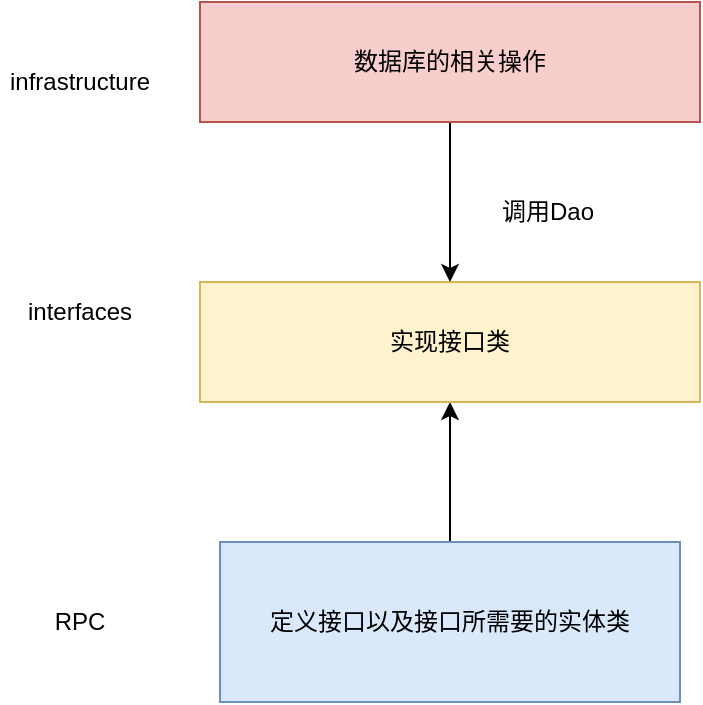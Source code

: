 <mxfile version="22.1.5" type="github">
  <diagram name="第 1 页" id="rWaKnwqJQ8q0o11JriqI">
    <mxGraphModel dx="1002" dy="543" grid="1" gridSize="10" guides="1" tooltips="1" connect="1" arrows="1" fold="1" page="1" pageScale="1" pageWidth="827" pageHeight="1169" math="0" shadow="0">
      <root>
        <mxCell id="0" />
        <mxCell id="1" parent="0" />
        <mxCell id="aHVAtBqqu75yX_2XQAnd-3" value="" style="edgeStyle=orthogonalEdgeStyle;rounded=0;orthogonalLoop=1;jettySize=auto;html=1;" parent="1" source="aHVAtBqqu75yX_2XQAnd-1" target="aHVAtBqqu75yX_2XQAnd-2" edge="1">
          <mxGeometry relative="1" as="geometry" />
        </mxCell>
        <mxCell id="aHVAtBqqu75yX_2XQAnd-1" value="定义接口以及接口所需要的实体类" style="rounded=0;whiteSpace=wrap;html=1;fillColor=#dae8fc;strokeColor=#6c8ebf;shadow=0;glass=0;" parent="1" vertex="1">
          <mxGeometry x="280" y="410" width="230" height="80" as="geometry" />
        </mxCell>
        <mxCell id="aHVAtBqqu75yX_2XQAnd-2" value="实现接口类" style="whiteSpace=wrap;html=1;rounded=0;fillColor=#fff2cc;strokeColor=#d6b656;" parent="1" vertex="1">
          <mxGeometry x="270" y="280" width="250" height="60" as="geometry" />
        </mxCell>
        <mxCell id="aHVAtBqqu75yX_2XQAnd-4" value="RPC" style="text;strokeColor=none;align=center;fillColor=none;html=1;verticalAlign=middle;whiteSpace=wrap;rounded=0;" parent="1" vertex="1">
          <mxGeometry x="180" y="435" width="60" height="30" as="geometry" />
        </mxCell>
        <mxCell id="aHVAtBqqu75yX_2XQAnd-5" value="interfaces" style="text;strokeColor=none;align=center;fillColor=none;html=1;verticalAlign=middle;whiteSpace=wrap;rounded=0;" parent="1" vertex="1">
          <mxGeometry x="170" y="280" width="80" height="30" as="geometry" />
        </mxCell>
        <mxCell id="aHVAtBqqu75yX_2XQAnd-8" style="edgeStyle=orthogonalEdgeStyle;rounded=0;orthogonalLoop=1;jettySize=auto;html=1;entryX=0.5;entryY=0;entryDx=0;entryDy=0;" parent="1" source="aHVAtBqqu75yX_2XQAnd-6" target="aHVAtBqqu75yX_2XQAnd-2" edge="1">
          <mxGeometry relative="1" as="geometry" />
        </mxCell>
        <mxCell id="aHVAtBqqu75yX_2XQAnd-6" value="数据库的相关操作" style="whiteSpace=wrap;html=1;rounded=0;fillColor=#f8cecc;strokeColor=#b85450;" parent="1" vertex="1">
          <mxGeometry x="270" y="140" width="250" height="60" as="geometry" />
        </mxCell>
        <mxCell id="aHVAtBqqu75yX_2XQAnd-9" value="infrastructure" style="text;strokeColor=none;align=center;fillColor=none;html=1;verticalAlign=middle;whiteSpace=wrap;rounded=0;" parent="1" vertex="1">
          <mxGeometry x="170" y="160" width="80" height="40" as="geometry" />
        </mxCell>
        <mxCell id="aHVAtBqqu75yX_2XQAnd-10" value="调用Dao" style="text;strokeColor=none;align=center;fillColor=none;html=1;verticalAlign=middle;whiteSpace=wrap;rounded=0;" parent="1" vertex="1">
          <mxGeometry x="414" y="230" width="60" height="30" as="geometry" />
        </mxCell>
      </root>
    </mxGraphModel>
  </diagram>
</mxfile>
